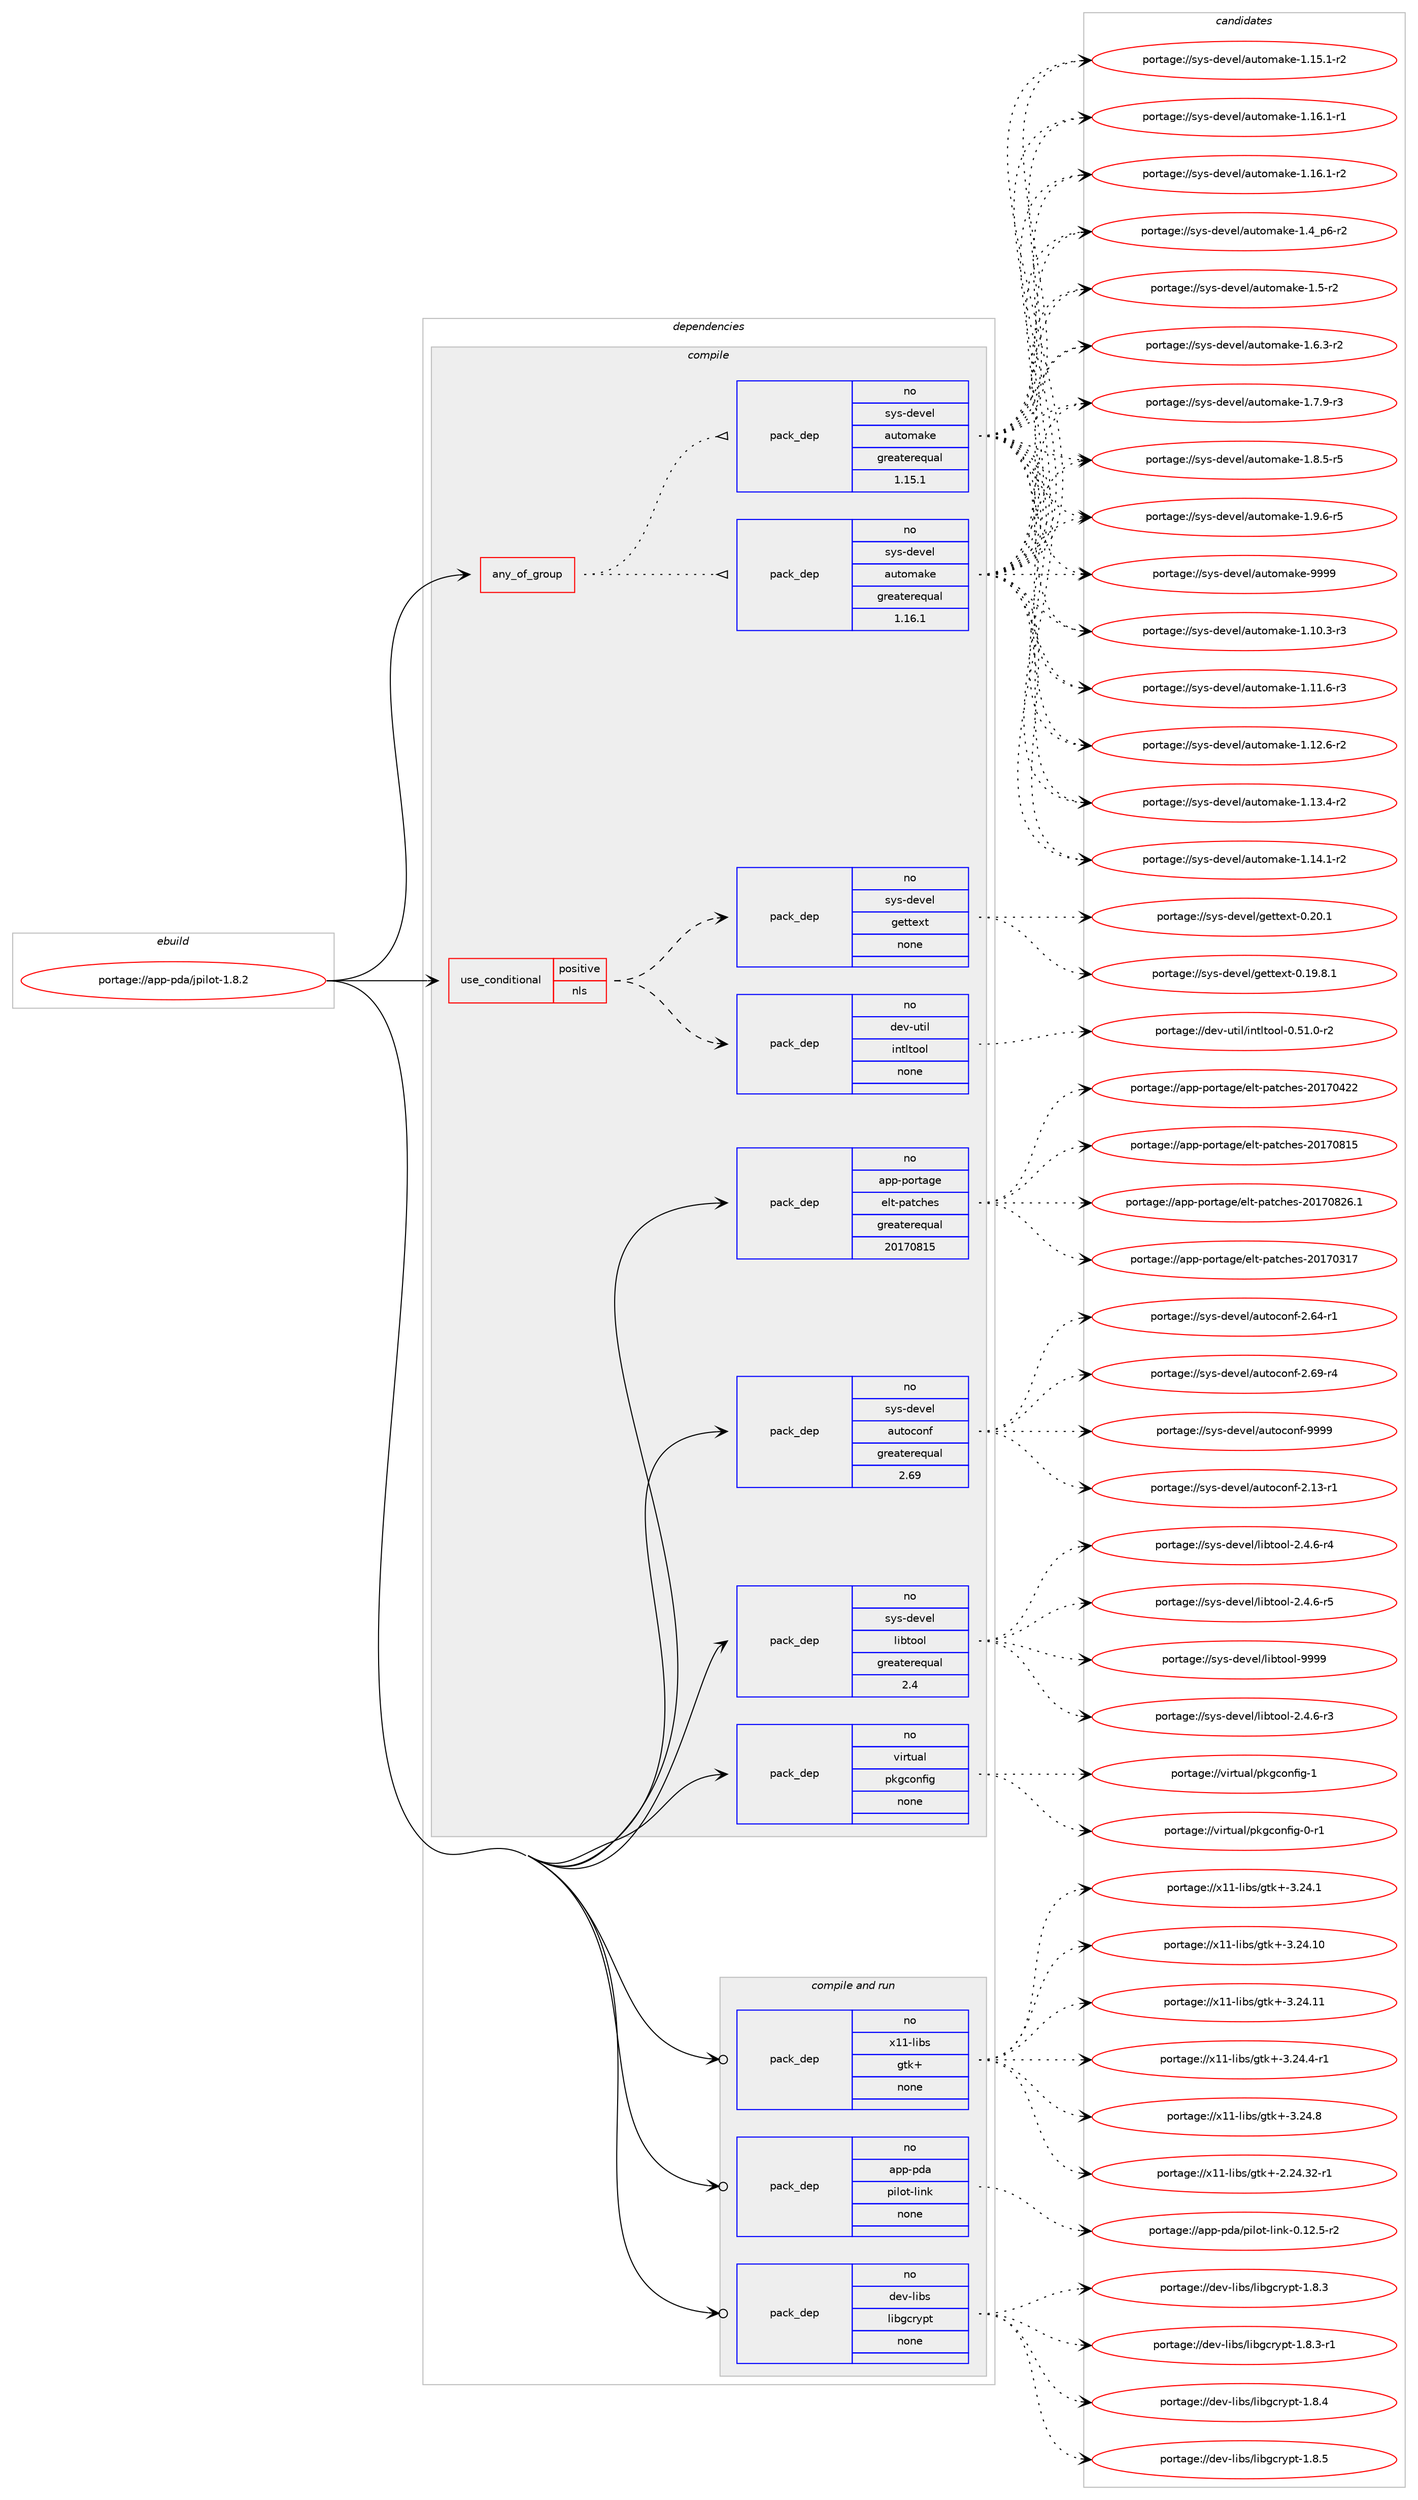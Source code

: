 digraph prolog {

# *************
# Graph options
# *************

newrank=true;
concentrate=true;
compound=true;
graph [rankdir=LR,fontname=Helvetica,fontsize=10,ranksep=1.5];#, ranksep=2.5, nodesep=0.2];
edge  [arrowhead=vee];
node  [fontname=Helvetica,fontsize=10];

# **********
# The ebuild
# **********

subgraph cluster_leftcol {
color=gray;
rank=same;
label=<<i>ebuild</i>>;
id [label="portage://app-pda/jpilot-1.8.2", color=red, width=4, href="../app-pda/jpilot-1.8.2.svg"];
}

# ****************
# The dependencies
# ****************

subgraph cluster_midcol {
color=gray;
label=<<i>dependencies</i>>;
subgraph cluster_compile {
fillcolor="#eeeeee";
style=filled;
label=<<i>compile</i>>;
subgraph any659 {
dependency40320 [label=<<TABLE BORDER="0" CELLBORDER="1" CELLSPACING="0" CELLPADDING="4"><TR><TD CELLPADDING="10">any_of_group</TD></TR></TABLE>>, shape=none, color=red];subgraph pack29830 {
dependency40321 [label=<<TABLE BORDER="0" CELLBORDER="1" CELLSPACING="0" CELLPADDING="4" WIDTH="220"><TR><TD ROWSPAN="6" CELLPADDING="30">pack_dep</TD></TR><TR><TD WIDTH="110">no</TD></TR><TR><TD>sys-devel</TD></TR><TR><TD>automake</TD></TR><TR><TD>greaterequal</TD></TR><TR><TD>1.16.1</TD></TR></TABLE>>, shape=none, color=blue];
}
dependency40320:e -> dependency40321:w [weight=20,style="dotted",arrowhead="oinv"];
subgraph pack29831 {
dependency40322 [label=<<TABLE BORDER="0" CELLBORDER="1" CELLSPACING="0" CELLPADDING="4" WIDTH="220"><TR><TD ROWSPAN="6" CELLPADDING="30">pack_dep</TD></TR><TR><TD WIDTH="110">no</TD></TR><TR><TD>sys-devel</TD></TR><TR><TD>automake</TD></TR><TR><TD>greaterequal</TD></TR><TR><TD>1.15.1</TD></TR></TABLE>>, shape=none, color=blue];
}
dependency40320:e -> dependency40322:w [weight=20,style="dotted",arrowhead="oinv"];
}
id:e -> dependency40320:w [weight=20,style="solid",arrowhead="vee"];
subgraph cond9813 {
dependency40323 [label=<<TABLE BORDER="0" CELLBORDER="1" CELLSPACING="0" CELLPADDING="4"><TR><TD ROWSPAN="3" CELLPADDING="10">use_conditional</TD></TR><TR><TD>positive</TD></TR><TR><TD>nls</TD></TR></TABLE>>, shape=none, color=red];
subgraph pack29832 {
dependency40324 [label=<<TABLE BORDER="0" CELLBORDER="1" CELLSPACING="0" CELLPADDING="4" WIDTH="220"><TR><TD ROWSPAN="6" CELLPADDING="30">pack_dep</TD></TR><TR><TD WIDTH="110">no</TD></TR><TR><TD>dev-util</TD></TR><TR><TD>intltool</TD></TR><TR><TD>none</TD></TR><TR><TD></TD></TR></TABLE>>, shape=none, color=blue];
}
dependency40323:e -> dependency40324:w [weight=20,style="dashed",arrowhead="vee"];
subgraph pack29833 {
dependency40325 [label=<<TABLE BORDER="0" CELLBORDER="1" CELLSPACING="0" CELLPADDING="4" WIDTH="220"><TR><TD ROWSPAN="6" CELLPADDING="30">pack_dep</TD></TR><TR><TD WIDTH="110">no</TD></TR><TR><TD>sys-devel</TD></TR><TR><TD>gettext</TD></TR><TR><TD>none</TD></TR><TR><TD></TD></TR></TABLE>>, shape=none, color=blue];
}
dependency40323:e -> dependency40325:w [weight=20,style="dashed",arrowhead="vee"];
}
id:e -> dependency40323:w [weight=20,style="solid",arrowhead="vee"];
subgraph pack29834 {
dependency40326 [label=<<TABLE BORDER="0" CELLBORDER="1" CELLSPACING="0" CELLPADDING="4" WIDTH="220"><TR><TD ROWSPAN="6" CELLPADDING="30">pack_dep</TD></TR><TR><TD WIDTH="110">no</TD></TR><TR><TD>app-portage</TD></TR><TR><TD>elt-patches</TD></TR><TR><TD>greaterequal</TD></TR><TR><TD>20170815</TD></TR></TABLE>>, shape=none, color=blue];
}
id:e -> dependency40326:w [weight=20,style="solid",arrowhead="vee"];
subgraph pack29835 {
dependency40327 [label=<<TABLE BORDER="0" CELLBORDER="1" CELLSPACING="0" CELLPADDING="4" WIDTH="220"><TR><TD ROWSPAN="6" CELLPADDING="30">pack_dep</TD></TR><TR><TD WIDTH="110">no</TD></TR><TR><TD>sys-devel</TD></TR><TR><TD>autoconf</TD></TR><TR><TD>greaterequal</TD></TR><TR><TD>2.69</TD></TR></TABLE>>, shape=none, color=blue];
}
id:e -> dependency40327:w [weight=20,style="solid",arrowhead="vee"];
subgraph pack29836 {
dependency40328 [label=<<TABLE BORDER="0" CELLBORDER="1" CELLSPACING="0" CELLPADDING="4" WIDTH="220"><TR><TD ROWSPAN="6" CELLPADDING="30">pack_dep</TD></TR><TR><TD WIDTH="110">no</TD></TR><TR><TD>sys-devel</TD></TR><TR><TD>libtool</TD></TR><TR><TD>greaterequal</TD></TR><TR><TD>2.4</TD></TR></TABLE>>, shape=none, color=blue];
}
id:e -> dependency40328:w [weight=20,style="solid",arrowhead="vee"];
subgraph pack29837 {
dependency40329 [label=<<TABLE BORDER="0" CELLBORDER="1" CELLSPACING="0" CELLPADDING="4" WIDTH="220"><TR><TD ROWSPAN="6" CELLPADDING="30">pack_dep</TD></TR><TR><TD WIDTH="110">no</TD></TR><TR><TD>virtual</TD></TR><TR><TD>pkgconfig</TD></TR><TR><TD>none</TD></TR><TR><TD></TD></TR></TABLE>>, shape=none, color=blue];
}
id:e -> dependency40329:w [weight=20,style="solid",arrowhead="vee"];
}
subgraph cluster_compileandrun {
fillcolor="#eeeeee";
style=filled;
label=<<i>compile and run</i>>;
subgraph pack29838 {
dependency40330 [label=<<TABLE BORDER="0" CELLBORDER="1" CELLSPACING="0" CELLPADDING="4" WIDTH="220"><TR><TD ROWSPAN="6" CELLPADDING="30">pack_dep</TD></TR><TR><TD WIDTH="110">no</TD></TR><TR><TD>app-pda</TD></TR><TR><TD>pilot-link</TD></TR><TR><TD>none</TD></TR><TR><TD></TD></TR></TABLE>>, shape=none, color=blue];
}
id:e -> dependency40330:w [weight=20,style="solid",arrowhead="odotvee"];
subgraph pack29839 {
dependency40331 [label=<<TABLE BORDER="0" CELLBORDER="1" CELLSPACING="0" CELLPADDING="4" WIDTH="220"><TR><TD ROWSPAN="6" CELLPADDING="30">pack_dep</TD></TR><TR><TD WIDTH="110">no</TD></TR><TR><TD>dev-libs</TD></TR><TR><TD>libgcrypt</TD></TR><TR><TD>none</TD></TR><TR><TD></TD></TR></TABLE>>, shape=none, color=blue];
}
id:e -> dependency40331:w [weight=20,style="solid",arrowhead="odotvee"];
subgraph pack29840 {
dependency40332 [label=<<TABLE BORDER="0" CELLBORDER="1" CELLSPACING="0" CELLPADDING="4" WIDTH="220"><TR><TD ROWSPAN="6" CELLPADDING="30">pack_dep</TD></TR><TR><TD WIDTH="110">no</TD></TR><TR><TD>x11-libs</TD></TR><TR><TD>gtk+</TD></TR><TR><TD>none</TD></TR><TR><TD></TD></TR></TABLE>>, shape=none, color=blue];
}
id:e -> dependency40332:w [weight=20,style="solid",arrowhead="odotvee"];
}
subgraph cluster_run {
fillcolor="#eeeeee";
style=filled;
label=<<i>run</i>>;
}
}

# **************
# The candidates
# **************

subgraph cluster_choices {
rank=same;
color=gray;
label=<<i>candidates</i>>;

subgraph choice29830 {
color=black;
nodesep=1;
choiceportage11512111545100101118101108479711711611110997107101454946494846514511451 [label="portage://sys-devel/automake-1.10.3-r3", color=red, width=4,href="../sys-devel/automake-1.10.3-r3.svg"];
choiceportage11512111545100101118101108479711711611110997107101454946494946544511451 [label="portage://sys-devel/automake-1.11.6-r3", color=red, width=4,href="../sys-devel/automake-1.11.6-r3.svg"];
choiceportage11512111545100101118101108479711711611110997107101454946495046544511450 [label="portage://sys-devel/automake-1.12.6-r2", color=red, width=4,href="../sys-devel/automake-1.12.6-r2.svg"];
choiceportage11512111545100101118101108479711711611110997107101454946495146524511450 [label="portage://sys-devel/automake-1.13.4-r2", color=red, width=4,href="../sys-devel/automake-1.13.4-r2.svg"];
choiceportage11512111545100101118101108479711711611110997107101454946495246494511450 [label="portage://sys-devel/automake-1.14.1-r2", color=red, width=4,href="../sys-devel/automake-1.14.1-r2.svg"];
choiceportage11512111545100101118101108479711711611110997107101454946495346494511450 [label="portage://sys-devel/automake-1.15.1-r2", color=red, width=4,href="../sys-devel/automake-1.15.1-r2.svg"];
choiceportage11512111545100101118101108479711711611110997107101454946495446494511449 [label="portage://sys-devel/automake-1.16.1-r1", color=red, width=4,href="../sys-devel/automake-1.16.1-r1.svg"];
choiceportage11512111545100101118101108479711711611110997107101454946495446494511450 [label="portage://sys-devel/automake-1.16.1-r2", color=red, width=4,href="../sys-devel/automake-1.16.1-r2.svg"];
choiceportage115121115451001011181011084797117116111109971071014549465295112544511450 [label="portage://sys-devel/automake-1.4_p6-r2", color=red, width=4,href="../sys-devel/automake-1.4_p6-r2.svg"];
choiceportage11512111545100101118101108479711711611110997107101454946534511450 [label="portage://sys-devel/automake-1.5-r2", color=red, width=4,href="../sys-devel/automake-1.5-r2.svg"];
choiceportage115121115451001011181011084797117116111109971071014549465446514511450 [label="portage://sys-devel/automake-1.6.3-r2", color=red, width=4,href="../sys-devel/automake-1.6.3-r2.svg"];
choiceportage115121115451001011181011084797117116111109971071014549465546574511451 [label="portage://sys-devel/automake-1.7.9-r3", color=red, width=4,href="../sys-devel/automake-1.7.9-r3.svg"];
choiceportage115121115451001011181011084797117116111109971071014549465646534511453 [label="portage://sys-devel/automake-1.8.5-r5", color=red, width=4,href="../sys-devel/automake-1.8.5-r5.svg"];
choiceportage115121115451001011181011084797117116111109971071014549465746544511453 [label="portage://sys-devel/automake-1.9.6-r5", color=red, width=4,href="../sys-devel/automake-1.9.6-r5.svg"];
choiceportage115121115451001011181011084797117116111109971071014557575757 [label="portage://sys-devel/automake-9999", color=red, width=4,href="../sys-devel/automake-9999.svg"];
dependency40321:e -> choiceportage11512111545100101118101108479711711611110997107101454946494846514511451:w [style=dotted,weight="100"];
dependency40321:e -> choiceportage11512111545100101118101108479711711611110997107101454946494946544511451:w [style=dotted,weight="100"];
dependency40321:e -> choiceportage11512111545100101118101108479711711611110997107101454946495046544511450:w [style=dotted,weight="100"];
dependency40321:e -> choiceportage11512111545100101118101108479711711611110997107101454946495146524511450:w [style=dotted,weight="100"];
dependency40321:e -> choiceportage11512111545100101118101108479711711611110997107101454946495246494511450:w [style=dotted,weight="100"];
dependency40321:e -> choiceportage11512111545100101118101108479711711611110997107101454946495346494511450:w [style=dotted,weight="100"];
dependency40321:e -> choiceportage11512111545100101118101108479711711611110997107101454946495446494511449:w [style=dotted,weight="100"];
dependency40321:e -> choiceportage11512111545100101118101108479711711611110997107101454946495446494511450:w [style=dotted,weight="100"];
dependency40321:e -> choiceportage115121115451001011181011084797117116111109971071014549465295112544511450:w [style=dotted,weight="100"];
dependency40321:e -> choiceportage11512111545100101118101108479711711611110997107101454946534511450:w [style=dotted,weight="100"];
dependency40321:e -> choiceportage115121115451001011181011084797117116111109971071014549465446514511450:w [style=dotted,weight="100"];
dependency40321:e -> choiceportage115121115451001011181011084797117116111109971071014549465546574511451:w [style=dotted,weight="100"];
dependency40321:e -> choiceportage115121115451001011181011084797117116111109971071014549465646534511453:w [style=dotted,weight="100"];
dependency40321:e -> choiceportage115121115451001011181011084797117116111109971071014549465746544511453:w [style=dotted,weight="100"];
dependency40321:e -> choiceportage115121115451001011181011084797117116111109971071014557575757:w [style=dotted,weight="100"];
}
subgraph choice29831 {
color=black;
nodesep=1;
choiceportage11512111545100101118101108479711711611110997107101454946494846514511451 [label="portage://sys-devel/automake-1.10.3-r3", color=red, width=4,href="../sys-devel/automake-1.10.3-r3.svg"];
choiceportage11512111545100101118101108479711711611110997107101454946494946544511451 [label="portage://sys-devel/automake-1.11.6-r3", color=red, width=4,href="../sys-devel/automake-1.11.6-r3.svg"];
choiceportage11512111545100101118101108479711711611110997107101454946495046544511450 [label="portage://sys-devel/automake-1.12.6-r2", color=red, width=4,href="../sys-devel/automake-1.12.6-r2.svg"];
choiceportage11512111545100101118101108479711711611110997107101454946495146524511450 [label="portage://sys-devel/automake-1.13.4-r2", color=red, width=4,href="../sys-devel/automake-1.13.4-r2.svg"];
choiceportage11512111545100101118101108479711711611110997107101454946495246494511450 [label="portage://sys-devel/automake-1.14.1-r2", color=red, width=4,href="../sys-devel/automake-1.14.1-r2.svg"];
choiceportage11512111545100101118101108479711711611110997107101454946495346494511450 [label="portage://sys-devel/automake-1.15.1-r2", color=red, width=4,href="../sys-devel/automake-1.15.1-r2.svg"];
choiceportage11512111545100101118101108479711711611110997107101454946495446494511449 [label="portage://sys-devel/automake-1.16.1-r1", color=red, width=4,href="../sys-devel/automake-1.16.1-r1.svg"];
choiceportage11512111545100101118101108479711711611110997107101454946495446494511450 [label="portage://sys-devel/automake-1.16.1-r2", color=red, width=4,href="../sys-devel/automake-1.16.1-r2.svg"];
choiceportage115121115451001011181011084797117116111109971071014549465295112544511450 [label="portage://sys-devel/automake-1.4_p6-r2", color=red, width=4,href="../sys-devel/automake-1.4_p6-r2.svg"];
choiceportage11512111545100101118101108479711711611110997107101454946534511450 [label="portage://sys-devel/automake-1.5-r2", color=red, width=4,href="../sys-devel/automake-1.5-r2.svg"];
choiceportage115121115451001011181011084797117116111109971071014549465446514511450 [label="portage://sys-devel/automake-1.6.3-r2", color=red, width=4,href="../sys-devel/automake-1.6.3-r2.svg"];
choiceportage115121115451001011181011084797117116111109971071014549465546574511451 [label="portage://sys-devel/automake-1.7.9-r3", color=red, width=4,href="../sys-devel/automake-1.7.9-r3.svg"];
choiceportage115121115451001011181011084797117116111109971071014549465646534511453 [label="portage://sys-devel/automake-1.8.5-r5", color=red, width=4,href="../sys-devel/automake-1.8.5-r5.svg"];
choiceportage115121115451001011181011084797117116111109971071014549465746544511453 [label="portage://sys-devel/automake-1.9.6-r5", color=red, width=4,href="../sys-devel/automake-1.9.6-r5.svg"];
choiceportage115121115451001011181011084797117116111109971071014557575757 [label="portage://sys-devel/automake-9999", color=red, width=4,href="../sys-devel/automake-9999.svg"];
dependency40322:e -> choiceportage11512111545100101118101108479711711611110997107101454946494846514511451:w [style=dotted,weight="100"];
dependency40322:e -> choiceportage11512111545100101118101108479711711611110997107101454946494946544511451:w [style=dotted,weight="100"];
dependency40322:e -> choiceportage11512111545100101118101108479711711611110997107101454946495046544511450:w [style=dotted,weight="100"];
dependency40322:e -> choiceportage11512111545100101118101108479711711611110997107101454946495146524511450:w [style=dotted,weight="100"];
dependency40322:e -> choiceportage11512111545100101118101108479711711611110997107101454946495246494511450:w [style=dotted,weight="100"];
dependency40322:e -> choiceportage11512111545100101118101108479711711611110997107101454946495346494511450:w [style=dotted,weight="100"];
dependency40322:e -> choiceportage11512111545100101118101108479711711611110997107101454946495446494511449:w [style=dotted,weight="100"];
dependency40322:e -> choiceportage11512111545100101118101108479711711611110997107101454946495446494511450:w [style=dotted,weight="100"];
dependency40322:e -> choiceportage115121115451001011181011084797117116111109971071014549465295112544511450:w [style=dotted,weight="100"];
dependency40322:e -> choiceportage11512111545100101118101108479711711611110997107101454946534511450:w [style=dotted,weight="100"];
dependency40322:e -> choiceportage115121115451001011181011084797117116111109971071014549465446514511450:w [style=dotted,weight="100"];
dependency40322:e -> choiceportage115121115451001011181011084797117116111109971071014549465546574511451:w [style=dotted,weight="100"];
dependency40322:e -> choiceportage115121115451001011181011084797117116111109971071014549465646534511453:w [style=dotted,weight="100"];
dependency40322:e -> choiceportage115121115451001011181011084797117116111109971071014549465746544511453:w [style=dotted,weight="100"];
dependency40322:e -> choiceportage115121115451001011181011084797117116111109971071014557575757:w [style=dotted,weight="100"];
}
subgraph choice29832 {
color=black;
nodesep=1;
choiceportage1001011184511711610510847105110116108116111111108454846534946484511450 [label="portage://dev-util/intltool-0.51.0-r2", color=red, width=4,href="../dev-util/intltool-0.51.0-r2.svg"];
dependency40324:e -> choiceportage1001011184511711610510847105110116108116111111108454846534946484511450:w [style=dotted,weight="100"];
}
subgraph choice29833 {
color=black;
nodesep=1;
choiceportage1151211154510010111810110847103101116116101120116454846495746564649 [label="portage://sys-devel/gettext-0.19.8.1", color=red, width=4,href="../sys-devel/gettext-0.19.8.1.svg"];
choiceportage115121115451001011181011084710310111611610112011645484650484649 [label="portage://sys-devel/gettext-0.20.1", color=red, width=4,href="../sys-devel/gettext-0.20.1.svg"];
dependency40325:e -> choiceportage1151211154510010111810110847103101116116101120116454846495746564649:w [style=dotted,weight="100"];
dependency40325:e -> choiceportage115121115451001011181011084710310111611610112011645484650484649:w [style=dotted,weight="100"];
}
subgraph choice29834 {
color=black;
nodesep=1;
choiceportage97112112451121111141169710310147101108116451129711699104101115455048495548514955 [label="portage://app-portage/elt-patches-20170317", color=red, width=4,href="../app-portage/elt-patches-20170317.svg"];
choiceportage97112112451121111141169710310147101108116451129711699104101115455048495548525050 [label="portage://app-portage/elt-patches-20170422", color=red, width=4,href="../app-portage/elt-patches-20170422.svg"];
choiceportage97112112451121111141169710310147101108116451129711699104101115455048495548564953 [label="portage://app-portage/elt-patches-20170815", color=red, width=4,href="../app-portage/elt-patches-20170815.svg"];
choiceportage971121124511211111411697103101471011081164511297116991041011154550484955485650544649 [label="portage://app-portage/elt-patches-20170826.1", color=red, width=4,href="../app-portage/elt-patches-20170826.1.svg"];
dependency40326:e -> choiceportage97112112451121111141169710310147101108116451129711699104101115455048495548514955:w [style=dotted,weight="100"];
dependency40326:e -> choiceportage97112112451121111141169710310147101108116451129711699104101115455048495548525050:w [style=dotted,weight="100"];
dependency40326:e -> choiceportage97112112451121111141169710310147101108116451129711699104101115455048495548564953:w [style=dotted,weight="100"];
dependency40326:e -> choiceportage971121124511211111411697103101471011081164511297116991041011154550484955485650544649:w [style=dotted,weight="100"];
}
subgraph choice29835 {
color=black;
nodesep=1;
choiceportage1151211154510010111810110847971171161119911111010245504649514511449 [label="portage://sys-devel/autoconf-2.13-r1", color=red, width=4,href="../sys-devel/autoconf-2.13-r1.svg"];
choiceportage1151211154510010111810110847971171161119911111010245504654524511449 [label="portage://sys-devel/autoconf-2.64-r1", color=red, width=4,href="../sys-devel/autoconf-2.64-r1.svg"];
choiceportage1151211154510010111810110847971171161119911111010245504654574511452 [label="portage://sys-devel/autoconf-2.69-r4", color=red, width=4,href="../sys-devel/autoconf-2.69-r4.svg"];
choiceportage115121115451001011181011084797117116111991111101024557575757 [label="portage://sys-devel/autoconf-9999", color=red, width=4,href="../sys-devel/autoconf-9999.svg"];
dependency40327:e -> choiceportage1151211154510010111810110847971171161119911111010245504649514511449:w [style=dotted,weight="100"];
dependency40327:e -> choiceportage1151211154510010111810110847971171161119911111010245504654524511449:w [style=dotted,weight="100"];
dependency40327:e -> choiceportage1151211154510010111810110847971171161119911111010245504654574511452:w [style=dotted,weight="100"];
dependency40327:e -> choiceportage115121115451001011181011084797117116111991111101024557575757:w [style=dotted,weight="100"];
}
subgraph choice29836 {
color=black;
nodesep=1;
choiceportage1151211154510010111810110847108105981161111111084550465246544511451 [label="portage://sys-devel/libtool-2.4.6-r3", color=red, width=4,href="../sys-devel/libtool-2.4.6-r3.svg"];
choiceportage1151211154510010111810110847108105981161111111084550465246544511452 [label="portage://sys-devel/libtool-2.4.6-r4", color=red, width=4,href="../sys-devel/libtool-2.4.6-r4.svg"];
choiceportage1151211154510010111810110847108105981161111111084550465246544511453 [label="portage://sys-devel/libtool-2.4.6-r5", color=red, width=4,href="../sys-devel/libtool-2.4.6-r5.svg"];
choiceportage1151211154510010111810110847108105981161111111084557575757 [label="portage://sys-devel/libtool-9999", color=red, width=4,href="../sys-devel/libtool-9999.svg"];
dependency40328:e -> choiceportage1151211154510010111810110847108105981161111111084550465246544511451:w [style=dotted,weight="100"];
dependency40328:e -> choiceportage1151211154510010111810110847108105981161111111084550465246544511452:w [style=dotted,weight="100"];
dependency40328:e -> choiceportage1151211154510010111810110847108105981161111111084550465246544511453:w [style=dotted,weight="100"];
dependency40328:e -> choiceportage1151211154510010111810110847108105981161111111084557575757:w [style=dotted,weight="100"];
}
subgraph choice29837 {
color=black;
nodesep=1;
choiceportage11810511411611797108471121071039911111010210510345484511449 [label="portage://virtual/pkgconfig-0-r1", color=red, width=4,href="../virtual/pkgconfig-0-r1.svg"];
choiceportage1181051141161179710847112107103991111101021051034549 [label="portage://virtual/pkgconfig-1", color=red, width=4,href="../virtual/pkgconfig-1.svg"];
dependency40329:e -> choiceportage11810511411611797108471121071039911111010210510345484511449:w [style=dotted,weight="100"];
dependency40329:e -> choiceportage1181051141161179710847112107103991111101021051034549:w [style=dotted,weight="100"];
}
subgraph choice29838 {
color=black;
nodesep=1;
choiceportage9711211245112100974711210510811111645108105110107454846495046534511450 [label="portage://app-pda/pilot-link-0.12.5-r2", color=red, width=4,href="../app-pda/pilot-link-0.12.5-r2.svg"];
dependency40330:e -> choiceportage9711211245112100974711210510811111645108105110107454846495046534511450:w [style=dotted,weight="100"];
}
subgraph choice29839 {
color=black;
nodesep=1;
choiceportage1001011184510810598115471081059810399114121112116454946564651 [label="portage://dev-libs/libgcrypt-1.8.3", color=red, width=4,href="../dev-libs/libgcrypt-1.8.3.svg"];
choiceportage10010111845108105981154710810598103991141211121164549465646514511449 [label="portage://dev-libs/libgcrypt-1.8.3-r1", color=red, width=4,href="../dev-libs/libgcrypt-1.8.3-r1.svg"];
choiceportage1001011184510810598115471081059810399114121112116454946564652 [label="portage://dev-libs/libgcrypt-1.8.4", color=red, width=4,href="../dev-libs/libgcrypt-1.8.4.svg"];
choiceportage1001011184510810598115471081059810399114121112116454946564653 [label="portage://dev-libs/libgcrypt-1.8.5", color=red, width=4,href="../dev-libs/libgcrypt-1.8.5.svg"];
dependency40331:e -> choiceportage1001011184510810598115471081059810399114121112116454946564651:w [style=dotted,weight="100"];
dependency40331:e -> choiceportage10010111845108105981154710810598103991141211121164549465646514511449:w [style=dotted,weight="100"];
dependency40331:e -> choiceportage1001011184510810598115471081059810399114121112116454946564652:w [style=dotted,weight="100"];
dependency40331:e -> choiceportage1001011184510810598115471081059810399114121112116454946564653:w [style=dotted,weight="100"];
}
subgraph choice29840 {
color=black;
nodesep=1;
choiceportage12049494510810598115471031161074345504650524651504511449 [label="portage://x11-libs/gtk+-2.24.32-r1", color=red, width=4,href="../x11-libs/gtk+-2.24.32-r1.svg"];
choiceportage12049494510810598115471031161074345514650524649 [label="portage://x11-libs/gtk+-3.24.1", color=red, width=4,href="../x11-libs/gtk+-3.24.1.svg"];
choiceportage1204949451081059811547103116107434551465052464948 [label="portage://x11-libs/gtk+-3.24.10", color=red, width=4,href="../x11-libs/gtk+-3.24.10.svg"];
choiceportage1204949451081059811547103116107434551465052464949 [label="portage://x11-libs/gtk+-3.24.11", color=red, width=4,href="../x11-libs/gtk+-3.24.11.svg"];
choiceportage120494945108105981154710311610743455146505246524511449 [label="portage://x11-libs/gtk+-3.24.4-r1", color=red, width=4,href="../x11-libs/gtk+-3.24.4-r1.svg"];
choiceportage12049494510810598115471031161074345514650524656 [label="portage://x11-libs/gtk+-3.24.8", color=red, width=4,href="../x11-libs/gtk+-3.24.8.svg"];
dependency40332:e -> choiceportage12049494510810598115471031161074345504650524651504511449:w [style=dotted,weight="100"];
dependency40332:e -> choiceportage12049494510810598115471031161074345514650524649:w [style=dotted,weight="100"];
dependency40332:e -> choiceportage1204949451081059811547103116107434551465052464948:w [style=dotted,weight="100"];
dependency40332:e -> choiceportage1204949451081059811547103116107434551465052464949:w [style=dotted,weight="100"];
dependency40332:e -> choiceportage120494945108105981154710311610743455146505246524511449:w [style=dotted,weight="100"];
dependency40332:e -> choiceportage12049494510810598115471031161074345514650524656:w [style=dotted,weight="100"];
}
}

}
